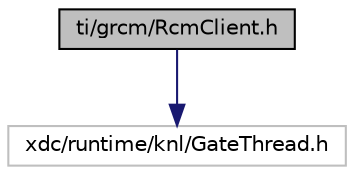 digraph "ti/grcm/RcmClient.h"
{
  edge [fontname="Helvetica",fontsize="10",labelfontname="Helvetica",labelfontsize="10"];
  node [fontname="Helvetica",fontsize="10",shape=record];
  Node1 [label="ti/grcm/RcmClient.h",height=0.2,width=0.4,color="black", fillcolor="grey75", style="filled", fontcolor="black"];
  Node1 -> Node2 [color="midnightblue",fontsize="10",style="solid",fontname="Helvetica"];
  Node2 [label="xdc/runtime/knl/GateThread.h",height=0.2,width=0.4,color="grey75", fillcolor="white", style="filled"];
}
